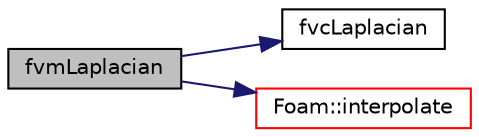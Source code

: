 digraph "fvmLaplacian"
{
  bgcolor="transparent";
  edge [fontname="Helvetica",fontsize="10",labelfontname="Helvetica",labelfontsize="10"];
  node [fontname="Helvetica",fontsize="10",shape=record];
  rankdir="LR";
  Node1 [label="fvmLaplacian",height=0.2,width=0.4,color="black", fillcolor="grey75", style="filled", fontcolor="black"];
  Node1 -> Node2 [color="midnightblue",fontsize="10",style="solid",fontname="Helvetica"];
  Node2 [label="fvcLaplacian",height=0.2,width=0.4,color="black",URL="$a01295.html#a67c8cc99d4160feed3457e1f0667b487"];
  Node1 -> Node3 [color="midnightblue",fontsize="10",style="solid",fontname="Helvetica"];
  Node3 [label="Foam::interpolate",height=0.2,width=0.4,color="red",URL="$a10887.html#aba5fff183ec42758b0944abeabec41ea"];
}
